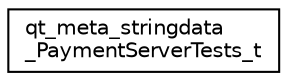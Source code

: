 digraph "Graphical Class Hierarchy"
{
 // LATEX_PDF_SIZE
  edge [fontname="Helvetica",fontsize="10",labelfontname="Helvetica",labelfontsize="10"];
  node [fontname="Helvetica",fontsize="10",shape=record];
  rankdir="LR";
  Node0 [label="qt_meta_stringdata\l_PaymentServerTests_t",height=0.2,width=0.4,color="black", fillcolor="white", style="filled",URL="$structqt__meta__stringdata___payment_server_tests__t.html",tooltip=" "];
}
